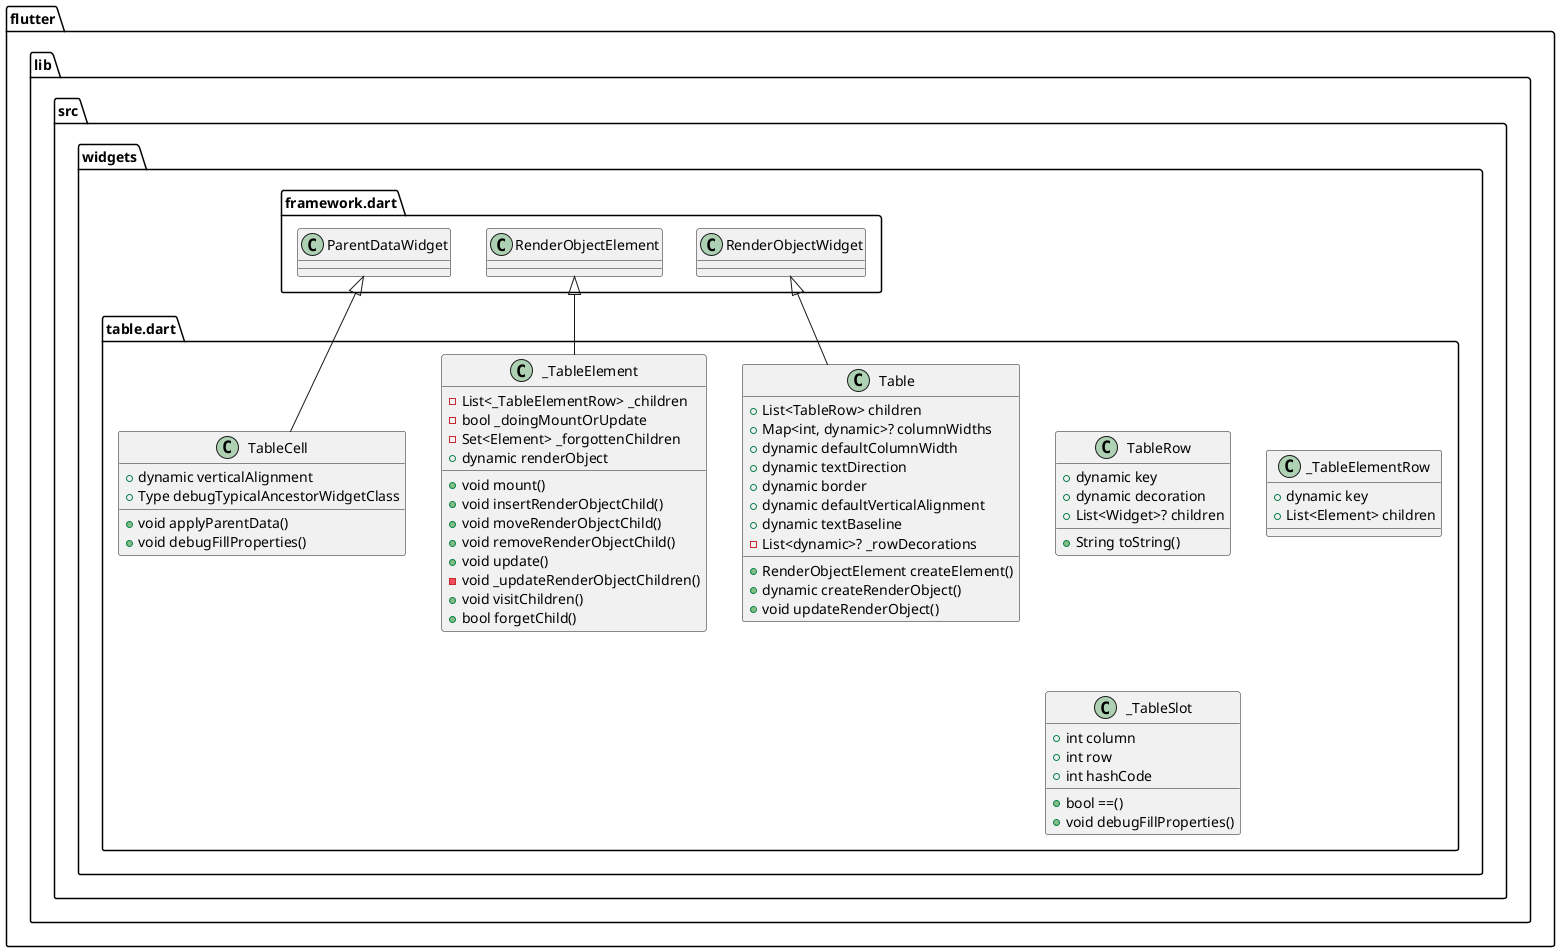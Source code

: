 @startuml
set namespaceSeparator ::

class "flutter::lib::src::widgets::table.dart::TableRow" {
  +dynamic key
  +dynamic decoration
  +List<Widget>? children
  +String toString()
}

class "flutter::lib::src::widgets::table.dart::_TableElementRow" {
  +dynamic key
  +List<Element> children
}

class "flutter::lib::src::widgets::table.dart::Table" {
  +List<TableRow> children
  +Map<int, dynamic>? columnWidths
  +dynamic defaultColumnWidth
  +dynamic textDirection
  +dynamic border
  +dynamic defaultVerticalAlignment
  +dynamic textBaseline
  -List<dynamic>? _rowDecorations
  +RenderObjectElement createElement()
  +dynamic createRenderObject()
  +void updateRenderObject()
}

"flutter::lib::src::widgets::framework.dart::RenderObjectWidget" <|-- "flutter::lib::src::widgets::table.dart::Table"

class "flutter::lib::src::widgets::table.dart::_TableElement" {
  -List<_TableElementRow> _children
  -bool _doingMountOrUpdate
  -Set<Element> _forgottenChildren
  +dynamic renderObject
  +void mount()
  +void insertRenderObjectChild()
  +void moveRenderObjectChild()
  +void removeRenderObjectChild()
  +void update()
  -void _updateRenderObjectChildren()
  +void visitChildren()
  +bool forgetChild()
}

"flutter::lib::src::widgets::framework.dart::RenderObjectElement" <|-- "flutter::lib::src::widgets::table.dart::_TableElement"

class "flutter::lib::src::widgets::table.dart::TableCell" {
  +dynamic verticalAlignment
  +Type debugTypicalAncestorWidgetClass
  +void applyParentData()
  +void debugFillProperties()
}

"flutter::lib::src::widgets::framework.dart::ParentDataWidget" <|-- "flutter::lib::src::widgets::table.dart::TableCell"

class "flutter::lib::src::widgets::table.dart::_TableSlot" {
  +int column
  +int row
  +int hashCode
  +bool ==()
  +void debugFillProperties()
}


@enduml